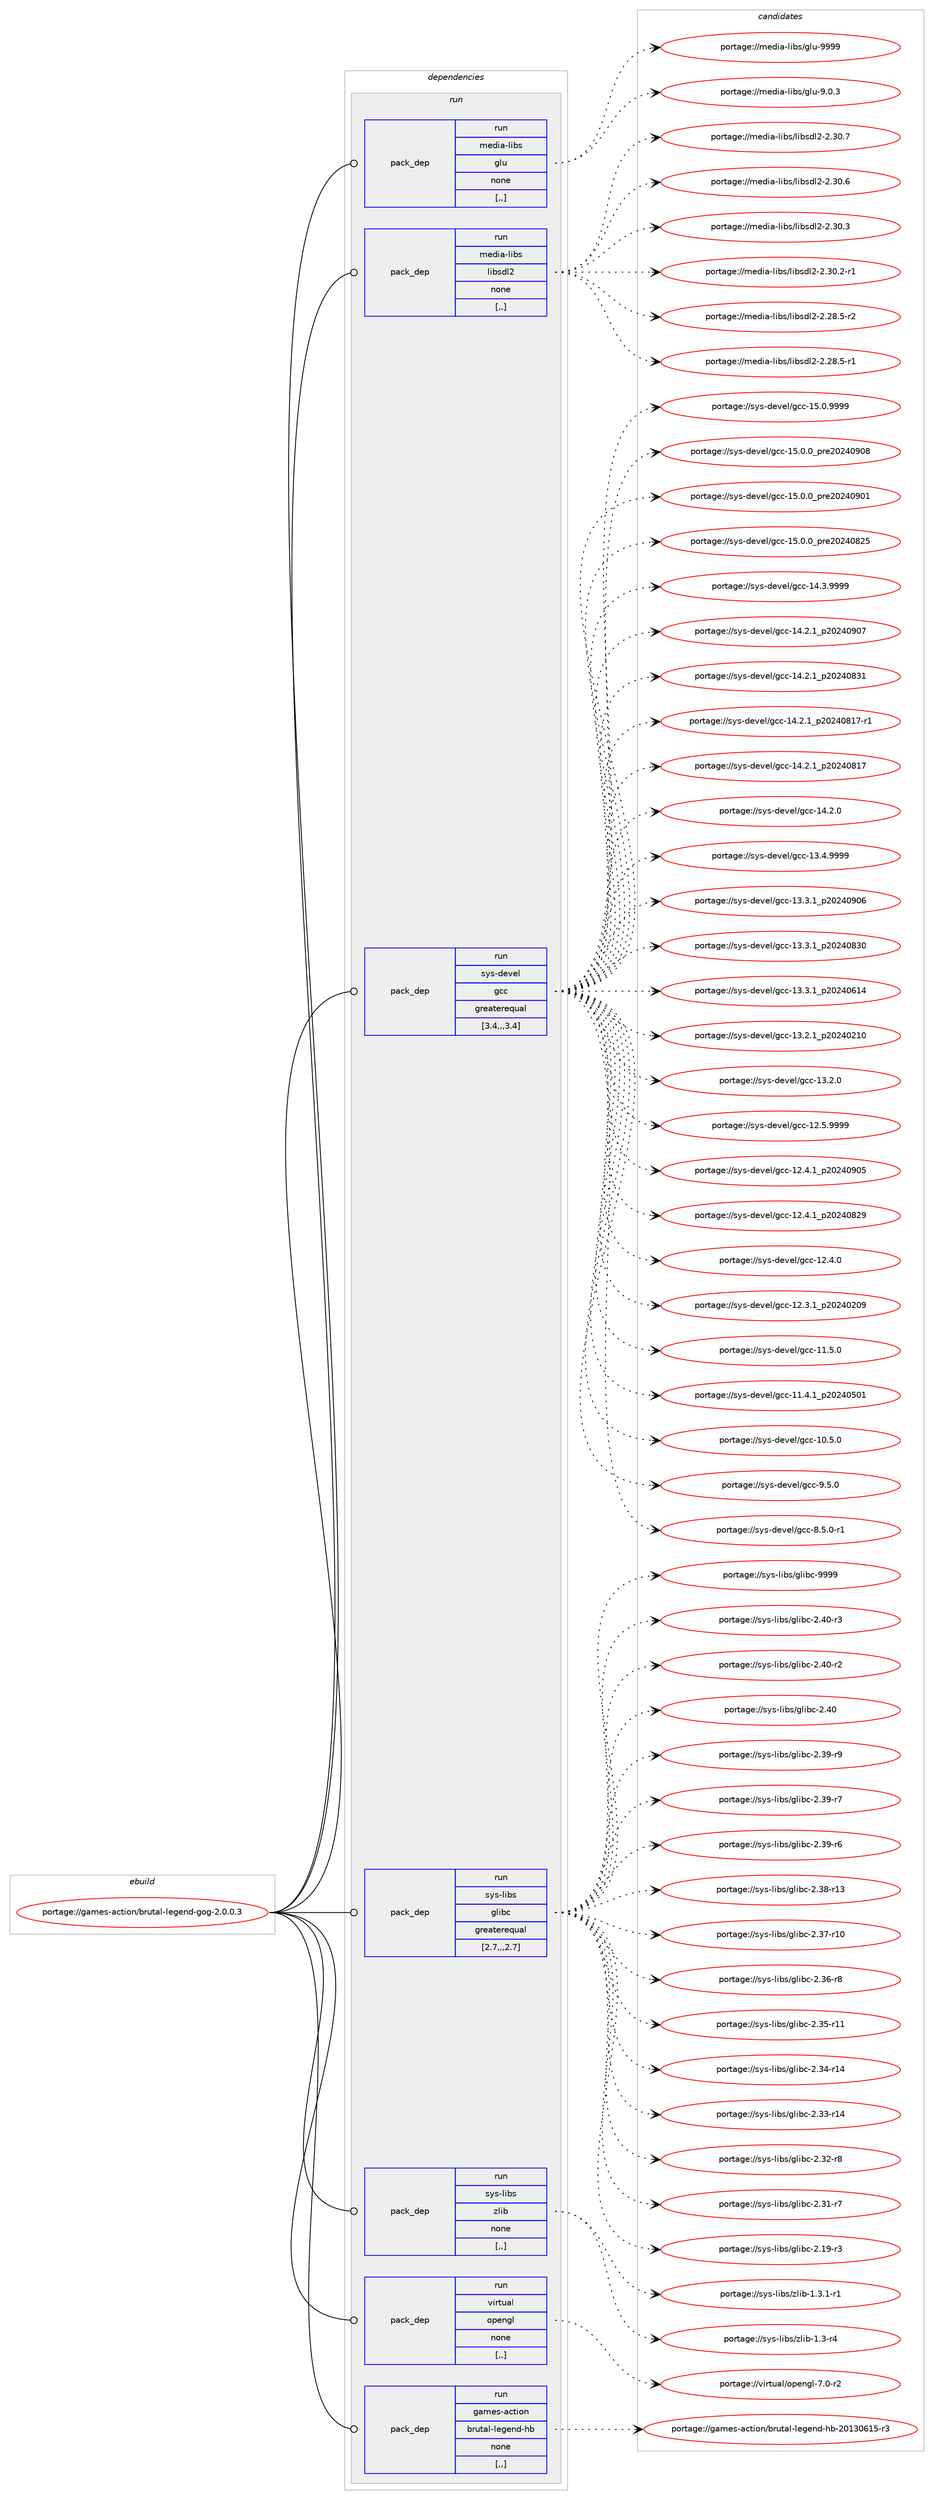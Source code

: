 digraph prolog {

# *************
# Graph options
# *************

newrank=true;
concentrate=true;
compound=true;
graph [rankdir=LR,fontname=Helvetica,fontsize=10,ranksep=1.5];#, ranksep=2.5, nodesep=0.2];
edge  [arrowhead=vee];
node  [fontname=Helvetica,fontsize=10];

# **********
# The ebuild
# **********

subgraph cluster_leftcol {
color=gray;
label=<<i>ebuild</i>>;
id [label="portage://games-action/brutal-legend-gog-2.0.0.3", color=red, width=4, href="../games-action/brutal-legend-gog-2.0.0.3.svg"];
}

# ****************
# The dependencies
# ****************

subgraph cluster_midcol {
color=gray;
label=<<i>dependencies</i>>;
subgraph cluster_compile {
fillcolor="#eeeeee";
style=filled;
label=<<i>compile</i>>;
}
subgraph cluster_compileandrun {
fillcolor="#eeeeee";
style=filled;
label=<<i>compile and run</i>>;
}
subgraph cluster_run {
fillcolor="#eeeeee";
style=filled;
label=<<i>run</i>>;
subgraph pack521150 {
dependency720364 [label=<<TABLE BORDER="0" CELLBORDER="1" CELLSPACING="0" CELLPADDING="4" WIDTH="220"><TR><TD ROWSPAN="6" CELLPADDING="30">pack_dep</TD></TR><TR><TD WIDTH="110">run</TD></TR><TR><TD>media-libs</TD></TR><TR><TD>glu</TD></TR><TR><TD>none</TD></TR><TR><TD>[,,]</TD></TR></TABLE>>, shape=none, color=blue];
}
id:e -> dependency720364:w [weight=20,style="solid",arrowhead="odot"];
subgraph pack521151 {
dependency720365 [label=<<TABLE BORDER="0" CELLBORDER="1" CELLSPACING="0" CELLPADDING="4" WIDTH="220"><TR><TD ROWSPAN="6" CELLPADDING="30">pack_dep</TD></TR><TR><TD WIDTH="110">run</TD></TR><TR><TD>media-libs</TD></TR><TR><TD>libsdl2</TD></TR><TR><TD>none</TD></TR><TR><TD>[,,]</TD></TR></TABLE>>, shape=none, color=blue];
}
id:e -> dependency720365:w [weight=20,style="solid",arrowhead="odot"];
subgraph pack521152 {
dependency720366 [label=<<TABLE BORDER="0" CELLBORDER="1" CELLSPACING="0" CELLPADDING="4" WIDTH="220"><TR><TD ROWSPAN="6" CELLPADDING="30">pack_dep</TD></TR><TR><TD WIDTH="110">run</TD></TR><TR><TD>sys-devel</TD></TR><TR><TD>gcc</TD></TR><TR><TD>greaterequal</TD></TR><TR><TD>[3.4,,,3.4]</TD></TR></TABLE>>, shape=none, color=blue];
}
id:e -> dependency720366:w [weight=20,style="solid",arrowhead="odot"];
subgraph pack521153 {
dependency720367 [label=<<TABLE BORDER="0" CELLBORDER="1" CELLSPACING="0" CELLPADDING="4" WIDTH="220"><TR><TD ROWSPAN="6" CELLPADDING="30">pack_dep</TD></TR><TR><TD WIDTH="110">run</TD></TR><TR><TD>sys-libs</TD></TR><TR><TD>glibc</TD></TR><TR><TD>greaterequal</TD></TR><TR><TD>[2.7,,,2.7]</TD></TR></TABLE>>, shape=none, color=blue];
}
id:e -> dependency720367:w [weight=20,style="solid",arrowhead="odot"];
subgraph pack521154 {
dependency720368 [label=<<TABLE BORDER="0" CELLBORDER="1" CELLSPACING="0" CELLPADDING="4" WIDTH="220"><TR><TD ROWSPAN="6" CELLPADDING="30">pack_dep</TD></TR><TR><TD WIDTH="110">run</TD></TR><TR><TD>sys-libs</TD></TR><TR><TD>zlib</TD></TR><TR><TD>none</TD></TR><TR><TD>[,,]</TD></TR></TABLE>>, shape=none, color=blue];
}
id:e -> dependency720368:w [weight=20,style="solid",arrowhead="odot"];
subgraph pack521155 {
dependency720369 [label=<<TABLE BORDER="0" CELLBORDER="1" CELLSPACING="0" CELLPADDING="4" WIDTH="220"><TR><TD ROWSPAN="6" CELLPADDING="30">pack_dep</TD></TR><TR><TD WIDTH="110">run</TD></TR><TR><TD>virtual</TD></TR><TR><TD>opengl</TD></TR><TR><TD>none</TD></TR><TR><TD>[,,]</TD></TR></TABLE>>, shape=none, color=blue];
}
id:e -> dependency720369:w [weight=20,style="solid",arrowhead="odot"];
subgraph pack521156 {
dependency720370 [label=<<TABLE BORDER="0" CELLBORDER="1" CELLSPACING="0" CELLPADDING="4" WIDTH="220"><TR><TD ROWSPAN="6" CELLPADDING="30">pack_dep</TD></TR><TR><TD WIDTH="110">run</TD></TR><TR><TD>games-action</TD></TR><TR><TD>brutal-legend-hb</TD></TR><TR><TD>none</TD></TR><TR><TD>[,,]</TD></TR></TABLE>>, shape=none, color=blue];
}
id:e -> dependency720370:w [weight=20,style="solid",arrowhead="odot"];
}
}

# **************
# The candidates
# **************

subgraph cluster_choices {
rank=same;
color=gray;
label=<<i>candidates</i>>;

subgraph choice521150 {
color=black;
nodesep=1;
choice109101100105974510810598115471031081174557575757 [label="portage://media-libs/glu-9999", color=red, width=4,href="../media-libs/glu-9999.svg"];
choice10910110010597451081059811547103108117455746484651 [label="portage://media-libs/glu-9.0.3", color=red, width=4,href="../media-libs/glu-9.0.3.svg"];
dependency720364:e -> choice109101100105974510810598115471031081174557575757:w [style=dotted,weight="100"];
dependency720364:e -> choice10910110010597451081059811547103108117455746484651:w [style=dotted,weight="100"];
}
subgraph choice521151 {
color=black;
nodesep=1;
choice10910110010597451081059811547108105981151001085045504651484655 [label="portage://media-libs/libsdl2-2.30.7", color=red, width=4,href="../media-libs/libsdl2-2.30.7.svg"];
choice10910110010597451081059811547108105981151001085045504651484654 [label="portage://media-libs/libsdl2-2.30.6", color=red, width=4,href="../media-libs/libsdl2-2.30.6.svg"];
choice10910110010597451081059811547108105981151001085045504651484651 [label="portage://media-libs/libsdl2-2.30.3", color=red, width=4,href="../media-libs/libsdl2-2.30.3.svg"];
choice109101100105974510810598115471081059811510010850455046514846504511449 [label="portage://media-libs/libsdl2-2.30.2-r1", color=red, width=4,href="../media-libs/libsdl2-2.30.2-r1.svg"];
choice109101100105974510810598115471081059811510010850455046505646534511450 [label="portage://media-libs/libsdl2-2.28.5-r2", color=red, width=4,href="../media-libs/libsdl2-2.28.5-r2.svg"];
choice109101100105974510810598115471081059811510010850455046505646534511449 [label="portage://media-libs/libsdl2-2.28.5-r1", color=red, width=4,href="../media-libs/libsdl2-2.28.5-r1.svg"];
dependency720365:e -> choice10910110010597451081059811547108105981151001085045504651484655:w [style=dotted,weight="100"];
dependency720365:e -> choice10910110010597451081059811547108105981151001085045504651484654:w [style=dotted,weight="100"];
dependency720365:e -> choice10910110010597451081059811547108105981151001085045504651484651:w [style=dotted,weight="100"];
dependency720365:e -> choice109101100105974510810598115471081059811510010850455046514846504511449:w [style=dotted,weight="100"];
dependency720365:e -> choice109101100105974510810598115471081059811510010850455046505646534511450:w [style=dotted,weight="100"];
dependency720365:e -> choice109101100105974510810598115471081059811510010850455046505646534511449:w [style=dotted,weight="100"];
}
subgraph choice521152 {
color=black;
nodesep=1;
choice1151211154510010111810110847103999945495346484657575757 [label="portage://sys-devel/gcc-15.0.9999", color=red, width=4,href="../sys-devel/gcc-15.0.9999.svg"];
choice1151211154510010111810110847103999945495346484648951121141015048505248574856 [label="portage://sys-devel/gcc-15.0.0_pre20240908", color=red, width=4,href="../sys-devel/gcc-15.0.0_pre20240908.svg"];
choice1151211154510010111810110847103999945495346484648951121141015048505248574849 [label="portage://sys-devel/gcc-15.0.0_pre20240901", color=red, width=4,href="../sys-devel/gcc-15.0.0_pre20240901.svg"];
choice1151211154510010111810110847103999945495346484648951121141015048505248565053 [label="portage://sys-devel/gcc-15.0.0_pre20240825", color=red, width=4,href="../sys-devel/gcc-15.0.0_pre20240825.svg"];
choice1151211154510010111810110847103999945495246514657575757 [label="portage://sys-devel/gcc-14.3.9999", color=red, width=4,href="../sys-devel/gcc-14.3.9999.svg"];
choice1151211154510010111810110847103999945495246504649951125048505248574855 [label="portage://sys-devel/gcc-14.2.1_p20240907", color=red, width=4,href="../sys-devel/gcc-14.2.1_p20240907.svg"];
choice1151211154510010111810110847103999945495246504649951125048505248565149 [label="portage://sys-devel/gcc-14.2.1_p20240831", color=red, width=4,href="../sys-devel/gcc-14.2.1_p20240831.svg"];
choice11512111545100101118101108471039999454952465046499511250485052485649554511449 [label="portage://sys-devel/gcc-14.2.1_p20240817-r1", color=red, width=4,href="../sys-devel/gcc-14.2.1_p20240817-r1.svg"];
choice1151211154510010111810110847103999945495246504649951125048505248564955 [label="portage://sys-devel/gcc-14.2.1_p20240817", color=red, width=4,href="../sys-devel/gcc-14.2.1_p20240817.svg"];
choice1151211154510010111810110847103999945495246504648 [label="portage://sys-devel/gcc-14.2.0", color=red, width=4,href="../sys-devel/gcc-14.2.0.svg"];
choice1151211154510010111810110847103999945495146524657575757 [label="portage://sys-devel/gcc-13.4.9999", color=red, width=4,href="../sys-devel/gcc-13.4.9999.svg"];
choice1151211154510010111810110847103999945495146514649951125048505248574854 [label="portage://sys-devel/gcc-13.3.1_p20240906", color=red, width=4,href="../sys-devel/gcc-13.3.1_p20240906.svg"];
choice1151211154510010111810110847103999945495146514649951125048505248565148 [label="portage://sys-devel/gcc-13.3.1_p20240830", color=red, width=4,href="../sys-devel/gcc-13.3.1_p20240830.svg"];
choice1151211154510010111810110847103999945495146514649951125048505248544952 [label="portage://sys-devel/gcc-13.3.1_p20240614", color=red, width=4,href="../sys-devel/gcc-13.3.1_p20240614.svg"];
choice1151211154510010111810110847103999945495146504649951125048505248504948 [label="portage://sys-devel/gcc-13.2.1_p20240210", color=red, width=4,href="../sys-devel/gcc-13.2.1_p20240210.svg"];
choice1151211154510010111810110847103999945495146504648 [label="portage://sys-devel/gcc-13.2.0", color=red, width=4,href="../sys-devel/gcc-13.2.0.svg"];
choice1151211154510010111810110847103999945495046534657575757 [label="portage://sys-devel/gcc-12.5.9999", color=red, width=4,href="../sys-devel/gcc-12.5.9999.svg"];
choice1151211154510010111810110847103999945495046524649951125048505248574853 [label="portage://sys-devel/gcc-12.4.1_p20240905", color=red, width=4,href="../sys-devel/gcc-12.4.1_p20240905.svg"];
choice1151211154510010111810110847103999945495046524649951125048505248565057 [label="portage://sys-devel/gcc-12.4.1_p20240829", color=red, width=4,href="../sys-devel/gcc-12.4.1_p20240829.svg"];
choice1151211154510010111810110847103999945495046524648 [label="portage://sys-devel/gcc-12.4.0", color=red, width=4,href="../sys-devel/gcc-12.4.0.svg"];
choice1151211154510010111810110847103999945495046514649951125048505248504857 [label="portage://sys-devel/gcc-12.3.1_p20240209", color=red, width=4,href="../sys-devel/gcc-12.3.1_p20240209.svg"];
choice1151211154510010111810110847103999945494946534648 [label="portage://sys-devel/gcc-11.5.0", color=red, width=4,href="../sys-devel/gcc-11.5.0.svg"];
choice1151211154510010111810110847103999945494946524649951125048505248534849 [label="portage://sys-devel/gcc-11.4.1_p20240501", color=red, width=4,href="../sys-devel/gcc-11.4.1_p20240501.svg"];
choice1151211154510010111810110847103999945494846534648 [label="portage://sys-devel/gcc-10.5.0", color=red, width=4,href="../sys-devel/gcc-10.5.0.svg"];
choice11512111545100101118101108471039999455746534648 [label="portage://sys-devel/gcc-9.5.0", color=red, width=4,href="../sys-devel/gcc-9.5.0.svg"];
choice115121115451001011181011084710399994556465346484511449 [label="portage://sys-devel/gcc-8.5.0-r1", color=red, width=4,href="../sys-devel/gcc-8.5.0-r1.svg"];
dependency720366:e -> choice1151211154510010111810110847103999945495346484657575757:w [style=dotted,weight="100"];
dependency720366:e -> choice1151211154510010111810110847103999945495346484648951121141015048505248574856:w [style=dotted,weight="100"];
dependency720366:e -> choice1151211154510010111810110847103999945495346484648951121141015048505248574849:w [style=dotted,weight="100"];
dependency720366:e -> choice1151211154510010111810110847103999945495346484648951121141015048505248565053:w [style=dotted,weight="100"];
dependency720366:e -> choice1151211154510010111810110847103999945495246514657575757:w [style=dotted,weight="100"];
dependency720366:e -> choice1151211154510010111810110847103999945495246504649951125048505248574855:w [style=dotted,weight="100"];
dependency720366:e -> choice1151211154510010111810110847103999945495246504649951125048505248565149:w [style=dotted,weight="100"];
dependency720366:e -> choice11512111545100101118101108471039999454952465046499511250485052485649554511449:w [style=dotted,weight="100"];
dependency720366:e -> choice1151211154510010111810110847103999945495246504649951125048505248564955:w [style=dotted,weight="100"];
dependency720366:e -> choice1151211154510010111810110847103999945495246504648:w [style=dotted,weight="100"];
dependency720366:e -> choice1151211154510010111810110847103999945495146524657575757:w [style=dotted,weight="100"];
dependency720366:e -> choice1151211154510010111810110847103999945495146514649951125048505248574854:w [style=dotted,weight="100"];
dependency720366:e -> choice1151211154510010111810110847103999945495146514649951125048505248565148:w [style=dotted,weight="100"];
dependency720366:e -> choice1151211154510010111810110847103999945495146514649951125048505248544952:w [style=dotted,weight="100"];
dependency720366:e -> choice1151211154510010111810110847103999945495146504649951125048505248504948:w [style=dotted,weight="100"];
dependency720366:e -> choice1151211154510010111810110847103999945495146504648:w [style=dotted,weight="100"];
dependency720366:e -> choice1151211154510010111810110847103999945495046534657575757:w [style=dotted,weight="100"];
dependency720366:e -> choice1151211154510010111810110847103999945495046524649951125048505248574853:w [style=dotted,weight="100"];
dependency720366:e -> choice1151211154510010111810110847103999945495046524649951125048505248565057:w [style=dotted,weight="100"];
dependency720366:e -> choice1151211154510010111810110847103999945495046524648:w [style=dotted,weight="100"];
dependency720366:e -> choice1151211154510010111810110847103999945495046514649951125048505248504857:w [style=dotted,weight="100"];
dependency720366:e -> choice1151211154510010111810110847103999945494946534648:w [style=dotted,weight="100"];
dependency720366:e -> choice1151211154510010111810110847103999945494946524649951125048505248534849:w [style=dotted,weight="100"];
dependency720366:e -> choice1151211154510010111810110847103999945494846534648:w [style=dotted,weight="100"];
dependency720366:e -> choice11512111545100101118101108471039999455746534648:w [style=dotted,weight="100"];
dependency720366:e -> choice115121115451001011181011084710399994556465346484511449:w [style=dotted,weight="100"];
}
subgraph choice521153 {
color=black;
nodesep=1;
choice11512111545108105981154710310810598994557575757 [label="portage://sys-libs/glibc-9999", color=red, width=4,href="../sys-libs/glibc-9999.svg"];
choice115121115451081059811547103108105989945504652484511451 [label="portage://sys-libs/glibc-2.40-r3", color=red, width=4,href="../sys-libs/glibc-2.40-r3.svg"];
choice115121115451081059811547103108105989945504652484511450 [label="portage://sys-libs/glibc-2.40-r2", color=red, width=4,href="../sys-libs/glibc-2.40-r2.svg"];
choice11512111545108105981154710310810598994550465248 [label="portage://sys-libs/glibc-2.40", color=red, width=4,href="../sys-libs/glibc-2.40.svg"];
choice115121115451081059811547103108105989945504651574511457 [label="portage://sys-libs/glibc-2.39-r9", color=red, width=4,href="../sys-libs/glibc-2.39-r9.svg"];
choice115121115451081059811547103108105989945504651574511455 [label="portage://sys-libs/glibc-2.39-r7", color=red, width=4,href="../sys-libs/glibc-2.39-r7.svg"];
choice115121115451081059811547103108105989945504651574511454 [label="portage://sys-libs/glibc-2.39-r6", color=red, width=4,href="../sys-libs/glibc-2.39-r6.svg"];
choice11512111545108105981154710310810598994550465156451144951 [label="portage://sys-libs/glibc-2.38-r13", color=red, width=4,href="../sys-libs/glibc-2.38-r13.svg"];
choice11512111545108105981154710310810598994550465155451144948 [label="portage://sys-libs/glibc-2.37-r10", color=red, width=4,href="../sys-libs/glibc-2.37-r10.svg"];
choice115121115451081059811547103108105989945504651544511456 [label="portage://sys-libs/glibc-2.36-r8", color=red, width=4,href="../sys-libs/glibc-2.36-r8.svg"];
choice11512111545108105981154710310810598994550465153451144949 [label="portage://sys-libs/glibc-2.35-r11", color=red, width=4,href="../sys-libs/glibc-2.35-r11.svg"];
choice11512111545108105981154710310810598994550465152451144952 [label="portage://sys-libs/glibc-2.34-r14", color=red, width=4,href="../sys-libs/glibc-2.34-r14.svg"];
choice11512111545108105981154710310810598994550465151451144952 [label="portage://sys-libs/glibc-2.33-r14", color=red, width=4,href="../sys-libs/glibc-2.33-r14.svg"];
choice115121115451081059811547103108105989945504651504511456 [label="portage://sys-libs/glibc-2.32-r8", color=red, width=4,href="../sys-libs/glibc-2.32-r8.svg"];
choice115121115451081059811547103108105989945504651494511455 [label="portage://sys-libs/glibc-2.31-r7", color=red, width=4,href="../sys-libs/glibc-2.31-r7.svg"];
choice115121115451081059811547103108105989945504649574511451 [label="portage://sys-libs/glibc-2.19-r3", color=red, width=4,href="../sys-libs/glibc-2.19-r3.svg"];
dependency720367:e -> choice11512111545108105981154710310810598994557575757:w [style=dotted,weight="100"];
dependency720367:e -> choice115121115451081059811547103108105989945504652484511451:w [style=dotted,weight="100"];
dependency720367:e -> choice115121115451081059811547103108105989945504652484511450:w [style=dotted,weight="100"];
dependency720367:e -> choice11512111545108105981154710310810598994550465248:w [style=dotted,weight="100"];
dependency720367:e -> choice115121115451081059811547103108105989945504651574511457:w [style=dotted,weight="100"];
dependency720367:e -> choice115121115451081059811547103108105989945504651574511455:w [style=dotted,weight="100"];
dependency720367:e -> choice115121115451081059811547103108105989945504651574511454:w [style=dotted,weight="100"];
dependency720367:e -> choice11512111545108105981154710310810598994550465156451144951:w [style=dotted,weight="100"];
dependency720367:e -> choice11512111545108105981154710310810598994550465155451144948:w [style=dotted,weight="100"];
dependency720367:e -> choice115121115451081059811547103108105989945504651544511456:w [style=dotted,weight="100"];
dependency720367:e -> choice11512111545108105981154710310810598994550465153451144949:w [style=dotted,weight="100"];
dependency720367:e -> choice11512111545108105981154710310810598994550465152451144952:w [style=dotted,weight="100"];
dependency720367:e -> choice11512111545108105981154710310810598994550465151451144952:w [style=dotted,weight="100"];
dependency720367:e -> choice115121115451081059811547103108105989945504651504511456:w [style=dotted,weight="100"];
dependency720367:e -> choice115121115451081059811547103108105989945504651494511455:w [style=dotted,weight="100"];
dependency720367:e -> choice115121115451081059811547103108105989945504649574511451:w [style=dotted,weight="100"];
}
subgraph choice521154 {
color=black;
nodesep=1;
choice115121115451081059811547122108105984549465146494511449 [label="portage://sys-libs/zlib-1.3.1-r1", color=red, width=4,href="../sys-libs/zlib-1.3.1-r1.svg"];
choice11512111545108105981154712210810598454946514511452 [label="portage://sys-libs/zlib-1.3-r4", color=red, width=4,href="../sys-libs/zlib-1.3-r4.svg"];
dependency720368:e -> choice115121115451081059811547122108105984549465146494511449:w [style=dotted,weight="100"];
dependency720368:e -> choice11512111545108105981154712210810598454946514511452:w [style=dotted,weight="100"];
}
subgraph choice521155 {
color=black;
nodesep=1;
choice1181051141161179710847111112101110103108455546484511450 [label="portage://virtual/opengl-7.0-r2", color=red, width=4,href="../virtual/opengl-7.0-r2.svg"];
dependency720369:e -> choice1181051141161179710847111112101110103108455546484511450:w [style=dotted,weight="100"];
}
subgraph choice521156 {
color=black;
nodesep=1;
choice103971091011154597991161051111104798114117116971084510810110310111010045104984550484951485449534511451 [label="portage://games-action/brutal-legend-hb-20130615-r3", color=red, width=4,href="../games-action/brutal-legend-hb-20130615-r3.svg"];
dependency720370:e -> choice103971091011154597991161051111104798114117116971084510810110310111010045104984550484951485449534511451:w [style=dotted,weight="100"];
}
}

}
